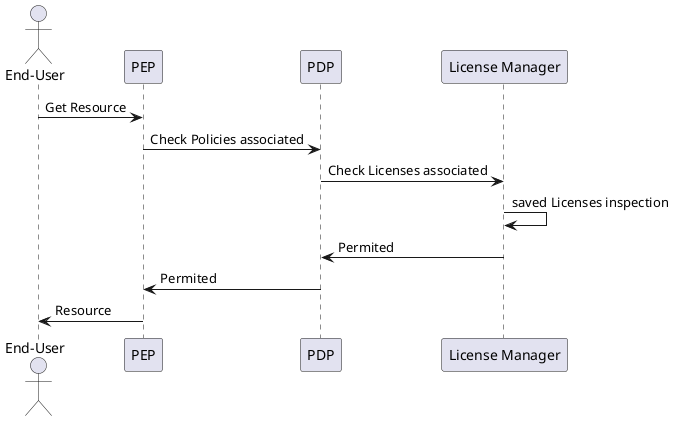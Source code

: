 @startuml
actor "End-User"
participant "PEP"
"End-User" -> "PEP" : Get Resource
"PEP" -> PDP : Check Policies associated
PDP-> "License Manager" : Check Licenses associated
"License Manager" -> "License Manager" : saved Licenses inspection
"License Manager"-> PDP : Permited
PDP-> "PEP" : Permited
"PEP" -> "End-User" : Resource
@enduml
